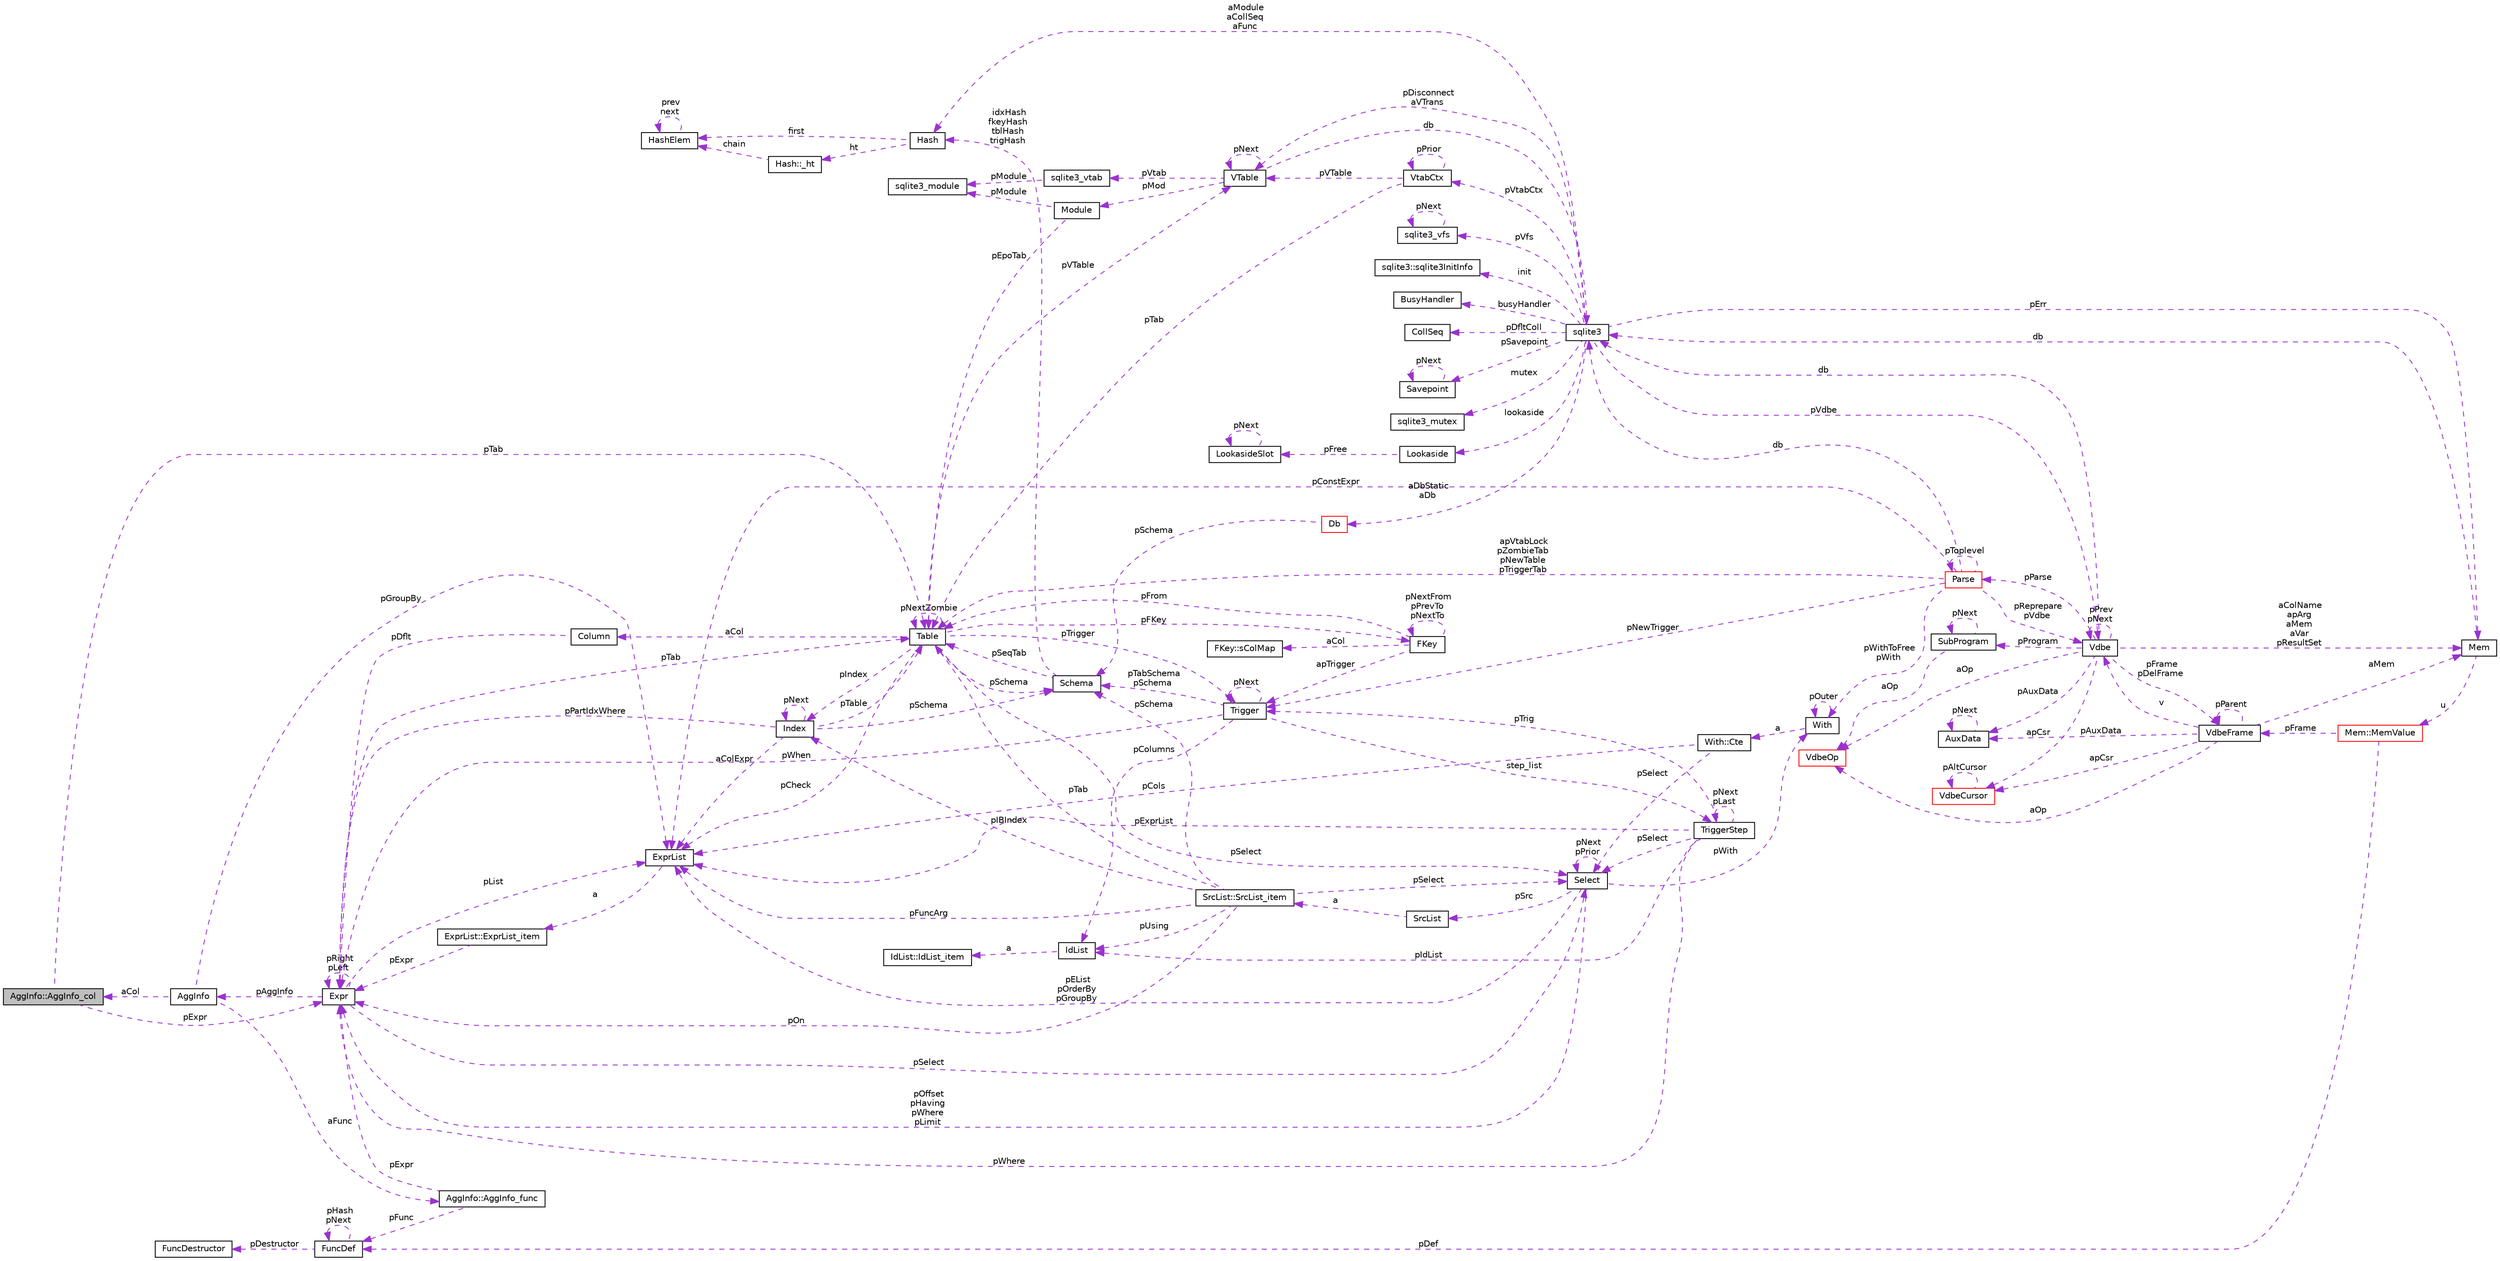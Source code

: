 digraph "AggInfo::AggInfo_col"
{
  edge [fontname="Helvetica",fontsize="10",labelfontname="Helvetica",labelfontsize="10"];
  node [fontname="Helvetica",fontsize="10",shape=record];
  rankdir="LR";
  Node1 [label="AggInfo::AggInfo_col",height=0.2,width=0.4,color="black", fillcolor="grey75", style="filled", fontcolor="black"];
  Node2 -> Node1 [dir="back",color="darkorchid3",fontsize="10",style="dashed",label=" pExpr" ];
  Node2 [label="Expr",height=0.2,width=0.4,color="black", fillcolor="white", style="filled",URL="$structExpr.html"];
  Node3 -> Node2 [dir="back",color="darkorchid3",fontsize="10",style="dashed",label=" pAggInfo" ];
  Node3 [label="AggInfo",height=0.2,width=0.4,color="black", fillcolor="white", style="filled",URL="$structAggInfo.html"];
  Node1 -> Node3 [dir="back",color="darkorchid3",fontsize="10",style="dashed",label=" aCol" ];
  Node4 -> Node3 [dir="back",color="darkorchid3",fontsize="10",style="dashed",label=" aFunc" ];
  Node4 [label="AggInfo::AggInfo_func",height=0.2,width=0.4,color="black", fillcolor="white", style="filled",URL="$structAggInfo_1_1AggInfo__func.html"];
  Node2 -> Node4 [dir="back",color="darkorchid3",fontsize="10",style="dashed",label=" pExpr" ];
  Node5 -> Node4 [dir="back",color="darkorchid3",fontsize="10",style="dashed",label=" pFunc" ];
  Node5 [label="FuncDef",height=0.2,width=0.4,color="black", fillcolor="white", style="filled",URL="$structFuncDef.html"];
  Node6 -> Node5 [dir="back",color="darkorchid3",fontsize="10",style="dashed",label=" pDestructor" ];
  Node6 [label="FuncDestructor",height=0.2,width=0.4,color="black", fillcolor="white", style="filled",URL="$structFuncDestructor.html"];
  Node5 -> Node5 [dir="back",color="darkorchid3",fontsize="10",style="dashed",label=" pHash\npNext" ];
  Node7 -> Node3 [dir="back",color="darkorchid3",fontsize="10",style="dashed",label=" pGroupBy" ];
  Node7 [label="ExprList",height=0.2,width=0.4,color="black", fillcolor="white", style="filled",URL="$structExprList.html"];
  Node8 -> Node7 [dir="back",color="darkorchid3",fontsize="10",style="dashed",label=" a" ];
  Node8 [label="ExprList::ExprList_item",height=0.2,width=0.4,color="black", fillcolor="white", style="filled",URL="$structExprList_1_1ExprList__item.html"];
  Node2 -> Node8 [dir="back",color="darkorchid3",fontsize="10",style="dashed",label=" pExpr" ];
  Node2 -> Node2 [dir="back",color="darkorchid3",fontsize="10",style="dashed",label=" pRight\npLeft" ];
  Node9 -> Node2 [dir="back",color="darkorchid3",fontsize="10",style="dashed",label=" pTab" ];
  Node9 [label="Table",height=0.2,width=0.4,color="black", fillcolor="white", style="filled",URL="$structTable.html"];
  Node10 -> Node9 [dir="back",color="darkorchid3",fontsize="10",style="dashed",label=" pSchema" ];
  Node10 [label="Schema",height=0.2,width=0.4,color="black", fillcolor="white", style="filled",URL="$structSchema.html"];
  Node9 -> Node10 [dir="back",color="darkorchid3",fontsize="10",style="dashed",label=" pSeqTab" ];
  Node11 -> Node10 [dir="back",color="darkorchid3",fontsize="10",style="dashed",label=" idxHash\nfkeyHash\ntblHash\ntrigHash" ];
  Node11 [label="Hash",height=0.2,width=0.4,color="black", fillcolor="white", style="filled",URL="$structHash.html"];
  Node12 -> Node11 [dir="back",color="darkorchid3",fontsize="10",style="dashed",label=" ht" ];
  Node12 [label="Hash::_ht",height=0.2,width=0.4,color="black", fillcolor="white", style="filled",URL="$structHash_1_1__ht.html"];
  Node13 -> Node12 [dir="back",color="darkorchid3",fontsize="10",style="dashed",label=" chain" ];
  Node13 [label="HashElem",height=0.2,width=0.4,color="black", fillcolor="white", style="filled",URL="$structHashElem.html"];
  Node13 -> Node13 [dir="back",color="darkorchid3",fontsize="10",style="dashed",label=" prev\nnext" ];
  Node13 -> Node11 [dir="back",color="darkorchid3",fontsize="10",style="dashed",label=" first" ];
  Node14 -> Node9 [dir="back",color="darkorchid3",fontsize="10",style="dashed",label=" aCol" ];
  Node14 [label="Column",height=0.2,width=0.4,color="black", fillcolor="white", style="filled",URL="$structColumn.html"];
  Node2 -> Node14 [dir="back",color="darkorchid3",fontsize="10",style="dashed",label=" pDflt" ];
  Node15 -> Node9 [dir="back",color="darkorchid3",fontsize="10",style="dashed",label=" pFKey" ];
  Node15 [label="FKey",height=0.2,width=0.4,color="black", fillcolor="white", style="filled",URL="$structFKey.html"];
  Node16 -> Node15 [dir="back",color="darkorchid3",fontsize="10",style="dashed",label=" aCol" ];
  Node16 [label="FKey::sColMap",height=0.2,width=0.4,color="black", fillcolor="white", style="filled",URL="$structFKey_1_1sColMap.html"];
  Node15 -> Node15 [dir="back",color="darkorchid3",fontsize="10",style="dashed",label=" pNextFrom\npPrevTo\npNextTo" ];
  Node9 -> Node15 [dir="back",color="darkorchid3",fontsize="10",style="dashed",label=" pFrom" ];
  Node17 -> Node15 [dir="back",color="darkorchid3",fontsize="10",style="dashed",label=" apTrigger" ];
  Node17 [label="Trigger",height=0.2,width=0.4,color="black", fillcolor="white", style="filled",URL="$structTrigger.html"];
  Node18 -> Node17 [dir="back",color="darkorchid3",fontsize="10",style="dashed",label=" step_list" ];
  Node18 [label="TriggerStep",height=0.2,width=0.4,color="black", fillcolor="white", style="filled",URL="$structTriggerStep.html"];
  Node18 -> Node18 [dir="back",color="darkorchid3",fontsize="10",style="dashed",label=" pNext\npLast" ];
  Node2 -> Node18 [dir="back",color="darkorchid3",fontsize="10",style="dashed",label=" pWhere" ];
  Node19 -> Node18 [dir="back",color="darkorchid3",fontsize="10",style="dashed",label=" pIdList" ];
  Node19 [label="IdList",height=0.2,width=0.4,color="black", fillcolor="white", style="filled",URL="$structIdList.html"];
  Node20 -> Node19 [dir="back",color="darkorchid3",fontsize="10",style="dashed",label=" a" ];
  Node20 [label="IdList::IdList_item",height=0.2,width=0.4,color="black", fillcolor="white", style="filled",URL="$structIdList_1_1IdList__item.html"];
  Node21 -> Node18 [dir="back",color="darkorchid3",fontsize="10",style="dashed",label=" pSelect" ];
  Node21 [label="Select",height=0.2,width=0.4,color="black", fillcolor="white", style="filled",URL="$structSelect.html"];
  Node2 -> Node21 [dir="back",color="darkorchid3",fontsize="10",style="dashed",label=" pOffset\npHaving\npWhere\npLimit" ];
  Node22 -> Node21 [dir="back",color="darkorchid3",fontsize="10",style="dashed",label=" pWith" ];
  Node22 [label="With",height=0.2,width=0.4,color="black", fillcolor="white", style="filled",URL="$structWith.html"];
  Node23 -> Node22 [dir="back",color="darkorchid3",fontsize="10",style="dashed",label=" a" ];
  Node23 [label="With::Cte",height=0.2,width=0.4,color="black", fillcolor="white", style="filled",URL="$structWith_1_1Cte.html"];
  Node21 -> Node23 [dir="back",color="darkorchid3",fontsize="10",style="dashed",label=" pSelect" ];
  Node7 -> Node23 [dir="back",color="darkorchid3",fontsize="10",style="dashed",label=" pCols" ];
  Node22 -> Node22 [dir="back",color="darkorchid3",fontsize="10",style="dashed",label=" pOuter" ];
  Node21 -> Node21 [dir="back",color="darkorchid3",fontsize="10",style="dashed",label=" pNext\npPrior" ];
  Node24 -> Node21 [dir="back",color="darkorchid3",fontsize="10",style="dashed",label=" pSrc" ];
  Node24 [label="SrcList",height=0.2,width=0.4,color="black", fillcolor="white", style="filled",URL="$structSrcList.html"];
  Node25 -> Node24 [dir="back",color="darkorchid3",fontsize="10",style="dashed",label=" a" ];
  Node25 [label="SrcList::SrcList_item",height=0.2,width=0.4,color="black", fillcolor="white", style="filled",URL="$structSrcList_1_1SrcList__item.html"];
  Node10 -> Node25 [dir="back",color="darkorchid3",fontsize="10",style="dashed",label=" pSchema" ];
  Node2 -> Node25 [dir="back",color="darkorchid3",fontsize="10",style="dashed",label=" pOn" ];
  Node19 -> Node25 [dir="back",color="darkorchid3",fontsize="10",style="dashed",label=" pUsing" ];
  Node9 -> Node25 [dir="back",color="darkorchid3",fontsize="10",style="dashed",label=" pTab" ];
  Node21 -> Node25 [dir="back",color="darkorchid3",fontsize="10",style="dashed",label=" pSelect" ];
  Node26 -> Node25 [dir="back",color="darkorchid3",fontsize="10",style="dashed",label=" pIBIndex" ];
  Node26 [label="Index",height=0.2,width=0.4,color="black", fillcolor="white", style="filled",URL="$structIndex.html"];
  Node10 -> Node26 [dir="back",color="darkorchid3",fontsize="10",style="dashed",label=" pSchema" ];
  Node2 -> Node26 [dir="back",color="darkorchid3",fontsize="10",style="dashed",label=" pPartIdxWhere" ];
  Node9 -> Node26 [dir="back",color="darkorchid3",fontsize="10",style="dashed",label=" pTable" ];
  Node7 -> Node26 [dir="back",color="darkorchid3",fontsize="10",style="dashed",label=" aColExpr" ];
  Node26 -> Node26 [dir="back",color="darkorchid3",fontsize="10",style="dashed",label=" pNext" ];
  Node7 -> Node25 [dir="back",color="darkorchid3",fontsize="10",style="dashed",label=" pFuncArg" ];
  Node7 -> Node21 [dir="back",color="darkorchid3",fontsize="10",style="dashed",label=" pEList\npOrderBy\npGroupBy" ];
  Node17 -> Node18 [dir="back",color="darkorchid3",fontsize="10",style="dashed",label=" pTrig" ];
  Node7 -> Node18 [dir="back",color="darkorchid3",fontsize="10",style="dashed",label=" pExprList" ];
  Node10 -> Node17 [dir="back",color="darkorchid3",fontsize="10",style="dashed",label=" pTabSchema\npSchema" ];
  Node2 -> Node17 [dir="back",color="darkorchid3",fontsize="10",style="dashed",label=" pWhen" ];
  Node19 -> Node17 [dir="back",color="darkorchid3",fontsize="10",style="dashed",label=" pColumns" ];
  Node17 -> Node17 [dir="back",color="darkorchid3",fontsize="10",style="dashed",label=" pNext" ];
  Node27 -> Node9 [dir="back",color="darkorchid3",fontsize="10",style="dashed",label=" pVTable" ];
  Node27 [label="VTable",height=0.2,width=0.4,color="black", fillcolor="white", style="filled",URL="$structVTable.html"];
  Node28 -> Node27 [dir="back",color="darkorchid3",fontsize="10",style="dashed",label=" db" ];
  Node28 [label="sqlite3",height=0.2,width=0.4,color="black", fillcolor="white", style="filled",URL="$structsqlite3.html"];
  Node29 -> Node28 [dir="back",color="darkorchid3",fontsize="10",style="dashed",label=" pErr" ];
  Node29 [label="Mem",height=0.2,width=0.4,color="black", fillcolor="white", style="filled",URL="$structMem.html"];
  Node30 -> Node29 [dir="back",color="darkorchid3",fontsize="10",style="dashed",label=" u" ];
  Node30 [label="Mem::MemValue",height=0.2,width=0.4,color="red", fillcolor="white", style="filled",URL="$unionMem_1_1MemValue.html"];
  Node31 -> Node30 [dir="back",color="darkorchid3",fontsize="10",style="dashed",label=" pFrame" ];
  Node31 [label="VdbeFrame",height=0.2,width=0.4,color="black", fillcolor="white", style="filled",URL="$structVdbeFrame.html"];
  Node29 -> Node31 [dir="back",color="darkorchid3",fontsize="10",style="dashed",label=" aMem" ];
  Node32 -> Node31 [dir="back",color="darkorchid3",fontsize="10",style="dashed",label=" v" ];
  Node32 [label="Vdbe",height=0.2,width=0.4,color="black", fillcolor="white", style="filled",URL="$structVdbe.html"];
  Node29 -> Node32 [dir="back",color="darkorchid3",fontsize="10",style="dashed",label=" aColName\napArg\naMem\naVar\npResultSet" ];
  Node32 -> Node32 [dir="back",color="darkorchid3",fontsize="10",style="dashed",label=" pPrev\npNext" ];
  Node28 -> Node32 [dir="back",color="darkorchid3",fontsize="10",style="dashed",label=" db" ];
  Node31 -> Node32 [dir="back",color="darkorchid3",fontsize="10",style="dashed",label=" pFrame\npDelFrame" ];
  Node33 -> Node32 [dir="back",color="darkorchid3",fontsize="10",style="dashed",label=" pAuxData" ];
  Node33 [label="AuxData",height=0.2,width=0.4,color="black", fillcolor="white", style="filled",URL="$structAuxData.html"];
  Node33 -> Node33 [dir="back",color="darkorchid3",fontsize="10",style="dashed",label=" pNext" ];
  Node34 -> Node32 [dir="back",color="darkorchid3",fontsize="10",style="dashed",label=" pProgram" ];
  Node34 [label="SubProgram",height=0.2,width=0.4,color="black", fillcolor="white", style="filled",URL="$structSubProgram.html"];
  Node34 -> Node34 [dir="back",color="darkorchid3",fontsize="10",style="dashed",label=" pNext" ];
  Node35 -> Node34 [dir="back",color="darkorchid3",fontsize="10",style="dashed",label=" aOp" ];
  Node35 [label="VdbeOp",height=0.2,width=0.4,color="red", fillcolor="white", style="filled",URL="$structVdbeOp.html"];
  Node36 -> Node32 [dir="back",color="darkorchid3",fontsize="10",style="dashed",label=" apCsr" ];
  Node36 [label="VdbeCursor",height=0.2,width=0.4,color="red", fillcolor="white", style="filled",URL="$structVdbeCursor.html"];
  Node36 -> Node36 [dir="back",color="darkorchid3",fontsize="10",style="dashed",label=" pAltCursor" ];
  Node37 -> Node32 [dir="back",color="darkorchid3",fontsize="10",style="dashed",label=" pParse" ];
  Node37 [label="Parse",height=0.2,width=0.4,color="red", fillcolor="white", style="filled",URL="$structParse.html"];
  Node32 -> Node37 [dir="back",color="darkorchid3",fontsize="10",style="dashed",label=" pReprepare\npVdbe" ];
  Node28 -> Node37 [dir="back",color="darkorchid3",fontsize="10",style="dashed",label=" db" ];
  Node22 -> Node37 [dir="back",color="darkorchid3",fontsize="10",style="dashed",label=" pWithToFree\npWith" ];
  Node9 -> Node37 [dir="back",color="darkorchid3",fontsize="10",style="dashed",label=" apVtabLock\npZombieTab\npNewTable\npTriggerTab" ];
  Node17 -> Node37 [dir="back",color="darkorchid3",fontsize="10",style="dashed",label=" pNewTrigger" ];
  Node7 -> Node37 [dir="back",color="darkorchid3",fontsize="10",style="dashed",label=" pConstExpr" ];
  Node37 -> Node37 [dir="back",color="darkorchid3",fontsize="10",style="dashed",label=" pToplevel" ];
  Node35 -> Node32 [dir="back",color="darkorchid3",fontsize="10",style="dashed",label=" aOp" ];
  Node31 -> Node31 [dir="back",color="darkorchid3",fontsize="10",style="dashed",label=" pParent" ];
  Node33 -> Node31 [dir="back",color="darkorchid3",fontsize="10",style="dashed",label=" pAuxData" ];
  Node36 -> Node31 [dir="back",color="darkorchid3",fontsize="10",style="dashed",label=" apCsr" ];
  Node35 -> Node31 [dir="back",color="darkorchid3",fontsize="10",style="dashed",label=" aOp" ];
  Node5 -> Node30 [dir="back",color="darkorchid3",fontsize="10",style="dashed",label=" pDef" ];
  Node28 -> Node29 [dir="back",color="darkorchid3",fontsize="10",style="dashed",label=" db" ];
  Node32 -> Node28 [dir="back",color="darkorchid3",fontsize="10",style="dashed",label=" pVdbe" ];
  Node38 -> Node28 [dir="back",color="darkorchid3",fontsize="10",style="dashed",label=" pSavepoint" ];
  Node38 [label="Savepoint",height=0.2,width=0.4,color="black", fillcolor="white", style="filled",URL="$structSavepoint.html"];
  Node38 -> Node38 [dir="back",color="darkorchid3",fontsize="10",style="dashed",label=" pNext" ];
  Node39 -> Node28 [dir="back",color="darkorchid3",fontsize="10",style="dashed",label=" lookaside" ];
  Node39 [label="Lookaside",height=0.2,width=0.4,color="black", fillcolor="white", style="filled",URL="$structLookaside.html"];
  Node40 -> Node39 [dir="back",color="darkorchid3",fontsize="10",style="dashed",label=" pFree" ];
  Node40 [label="LookasideSlot",height=0.2,width=0.4,color="black", fillcolor="white", style="filled",URL="$structLookasideSlot.html"];
  Node40 -> Node40 [dir="back",color="darkorchid3",fontsize="10",style="dashed",label=" pNext" ];
  Node41 -> Node28 [dir="back",color="darkorchid3",fontsize="10",style="dashed",label=" mutex" ];
  Node41 [label="sqlite3_mutex",height=0.2,width=0.4,color="black", fillcolor="white", style="filled",URL="$structsqlite3__mutex.html"];
  Node42 -> Node28 [dir="back",color="darkorchid3",fontsize="10",style="dashed",label=" pVfs" ];
  Node42 [label="sqlite3_vfs",height=0.2,width=0.4,color="black", fillcolor="white", style="filled",URL="$structsqlite3__vfs.html"];
  Node42 -> Node42 [dir="back",color="darkorchid3",fontsize="10",style="dashed",label=" pNext" ];
  Node43 -> Node28 [dir="back",color="darkorchid3",fontsize="10",style="dashed",label=" init" ];
  Node43 [label="sqlite3::sqlite3InitInfo",height=0.2,width=0.4,color="black", fillcolor="white", style="filled",URL="$structsqlite3_1_1sqlite3InitInfo.html"];
  Node44 -> Node28 [dir="back",color="darkorchid3",fontsize="10",style="dashed",label=" busyHandler" ];
  Node44 [label="BusyHandler",height=0.2,width=0.4,color="black", fillcolor="white", style="filled",URL="$structBusyHandler.html"];
  Node45 -> Node28 [dir="back",color="darkorchid3",fontsize="10",style="dashed",label=" pVtabCtx" ];
  Node45 [label="VtabCtx",height=0.2,width=0.4,color="black", fillcolor="white", style="filled",URL="$structVtabCtx.html"];
  Node45 -> Node45 [dir="back",color="darkorchid3",fontsize="10",style="dashed",label=" pPrior" ];
  Node27 -> Node45 [dir="back",color="darkorchid3",fontsize="10",style="dashed",label=" pVTable" ];
  Node9 -> Node45 [dir="back",color="darkorchid3",fontsize="10",style="dashed",label=" pTab" ];
  Node46 -> Node28 [dir="back",color="darkorchid3",fontsize="10",style="dashed",label=" pDfltColl" ];
  Node46 [label="CollSeq",height=0.2,width=0.4,color="black", fillcolor="white", style="filled",URL="$structCollSeq.html"];
  Node27 -> Node28 [dir="back",color="darkorchid3",fontsize="10",style="dashed",label=" pDisconnect\naVTrans" ];
  Node47 -> Node28 [dir="back",color="darkorchid3",fontsize="10",style="dashed",label=" aDbStatic\naDb" ];
  Node47 [label="Db",height=0.2,width=0.4,color="red", fillcolor="white", style="filled",URL="$structDb.html"];
  Node10 -> Node47 [dir="back",color="darkorchid3",fontsize="10",style="dashed",label=" pSchema" ];
  Node11 -> Node28 [dir="back",color="darkorchid3",fontsize="10",style="dashed",label=" aModule\naCollSeq\naFunc" ];
  Node27 -> Node27 [dir="back",color="darkorchid3",fontsize="10",style="dashed",label=" pNext" ];
  Node48 -> Node27 [dir="back",color="darkorchid3",fontsize="10",style="dashed",label=" pMod" ];
  Node48 [label="Module",height=0.2,width=0.4,color="black", fillcolor="white", style="filled",URL="$structModule.html"];
  Node49 -> Node48 [dir="back",color="darkorchid3",fontsize="10",style="dashed",label=" pModule" ];
  Node49 [label="sqlite3_module",height=0.2,width=0.4,color="black", fillcolor="white", style="filled",URL="$structsqlite3__module.html"];
  Node9 -> Node48 [dir="back",color="darkorchid3",fontsize="10",style="dashed",label=" pEpoTab" ];
  Node50 -> Node27 [dir="back",color="darkorchid3",fontsize="10",style="dashed",label=" pVtab" ];
  Node50 [label="sqlite3_vtab",height=0.2,width=0.4,color="black", fillcolor="white", style="filled",URL="$structsqlite3__vtab.html"];
  Node49 -> Node50 [dir="back",color="darkorchid3",fontsize="10",style="dashed",label=" pModule" ];
  Node9 -> Node9 [dir="back",color="darkorchid3",fontsize="10",style="dashed",label=" pNextZombie" ];
  Node17 -> Node9 [dir="back",color="darkorchid3",fontsize="10",style="dashed",label=" pTrigger" ];
  Node21 -> Node9 [dir="back",color="darkorchid3",fontsize="10",style="dashed",label=" pSelect" ];
  Node7 -> Node9 [dir="back",color="darkorchid3",fontsize="10",style="dashed",label=" pCheck" ];
  Node26 -> Node9 [dir="back",color="darkorchid3",fontsize="10",style="dashed",label=" pIndex" ];
  Node21 -> Node2 [dir="back",color="darkorchid3",fontsize="10",style="dashed",label=" pSelect" ];
  Node7 -> Node2 [dir="back",color="darkorchid3",fontsize="10",style="dashed",label=" pList" ];
  Node9 -> Node1 [dir="back",color="darkorchid3",fontsize="10",style="dashed",label=" pTab" ];
}
